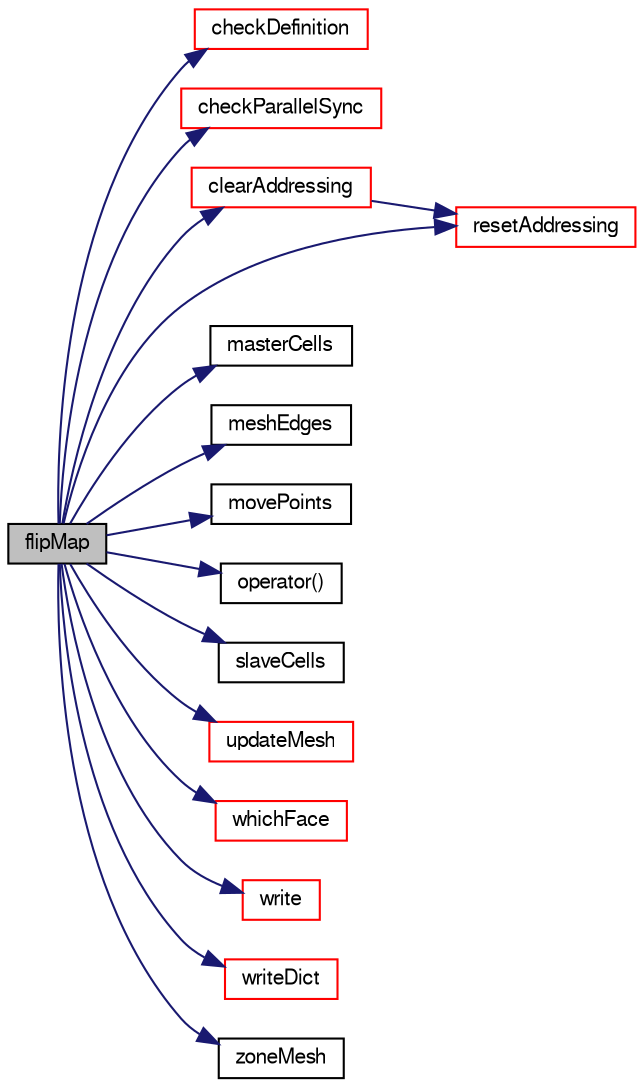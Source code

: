 digraph "flipMap"
{
  bgcolor="transparent";
  edge [fontname="FreeSans",fontsize="10",labelfontname="FreeSans",labelfontsize="10"];
  node [fontname="FreeSans",fontsize="10",shape=record];
  rankdir="LR";
  Node1198 [label="flipMap",height=0.2,width=0.4,color="black", fillcolor="grey75", style="filled", fontcolor="black"];
  Node1198 -> Node1199 [color="midnightblue",fontsize="10",style="solid",fontname="FreeSans"];
  Node1199 [label="checkDefinition",height=0.2,width=0.4,color="red",URL="$a27510.html#a039ec44911bfb8cd28ffd27a600e6fc5",tooltip="Check zone definition. Return true if in error. "];
  Node1198 -> Node1201 [color="midnightblue",fontsize="10",style="solid",fontname="FreeSans"];
  Node1201 [label="checkParallelSync",height=0.2,width=0.4,color="red",URL="$a27510.html#ae0d853449ed62624abe28bda852337c6",tooltip="Check whether all procs have faces synchronised. Return. "];
  Node1198 -> Node1593 [color="midnightblue",fontsize="10",style="solid",fontname="FreeSans"];
  Node1593 [label="clearAddressing",height=0.2,width=0.4,color="red",URL="$a27510.html#aac1ee7169044dccb262b78097d6ab1a8",tooltip="Clear addressing. "];
  Node1593 -> Node1595 [color="midnightblue",fontsize="10",style="solid",fontname="FreeSans"];
  Node1595 [label="resetAddressing",height=0.2,width=0.4,color="red",URL="$a27510.html#a6b41c4445ebfd1e25c16715d2dd69414",tooltip="Reset addressing and flip map (clearing demand-driven data) "];
  Node1198 -> Node1597 [color="midnightblue",fontsize="10",style="solid",fontname="FreeSans"];
  Node1597 [label="masterCells",height=0.2,width=0.4,color="black",URL="$a27510.html#a565411e43dce1309e7afc6994f8e1f9a",tooltip="Return labels of master cells (cells next to the master face. "];
  Node1198 -> Node1598 [color="midnightblue",fontsize="10",style="solid",fontname="FreeSans"];
  Node1598 [label="meshEdges",height=0.2,width=0.4,color="black",URL="$a27510.html#afdf4c59abcf53eb2d39c9378a77551c3",tooltip="Return global edge index for local edges. "];
  Node1198 -> Node1599 [color="midnightblue",fontsize="10",style="solid",fontname="FreeSans"];
  Node1599 [label="movePoints",height=0.2,width=0.4,color="black",URL="$a27510.html#ab62834098bae1d3887f578c700754f39",tooltip="Correct patch after moving points. "];
  Node1198 -> Node1600 [color="midnightblue",fontsize="10",style="solid",fontname="FreeSans"];
  Node1600 [label="operator()",height=0.2,width=0.4,color="black",URL="$a27510.html#a779932eb0116a02af200770f14229142",tooltip="Return reference to primitive patch. "];
  Node1198 -> Node1595 [color="midnightblue",fontsize="10",style="solid",fontname="FreeSans"];
  Node1198 -> Node1601 [color="midnightblue",fontsize="10",style="solid",fontname="FreeSans"];
  Node1601 [label="slaveCells",height=0.2,width=0.4,color="black",URL="$a27510.html#afd38cb46a959ddf67fa7617df72e1b05",tooltip="Return labels of slave cells. "];
  Node1198 -> Node1602 [color="midnightblue",fontsize="10",style="solid",fontname="FreeSans"];
  Node1602 [label="updateMesh",height=0.2,width=0.4,color="red",URL="$a27510.html#ad57565956fd4064299f4bd3c4eebb1d4",tooltip="Update for changes in topology. "];
  Node1198 -> Node1604 [color="midnightblue",fontsize="10",style="solid",fontname="FreeSans"];
  Node1604 [label="whichFace",height=0.2,width=0.4,color="red",URL="$a27510.html#a2a776b244e1eea320ab33cc0a21cf56a",tooltip="Helper function to re-direct to zone::localID(...) "];
  Node1198 -> Node1606 [color="midnightblue",fontsize="10",style="solid",fontname="FreeSans"];
  Node1606 [label="write",height=0.2,width=0.4,color="red",URL="$a27510.html#a293fdfec8bdfbd5c3913ab4c9f3454ff",tooltip="Write. "];
  Node1198 -> Node1607 [color="midnightblue",fontsize="10",style="solid",fontname="FreeSans"];
  Node1607 [label="writeDict",height=0.2,width=0.4,color="red",URL="$a27510.html#a99e013320e2bb0118f0c2857a9193f62",tooltip="Write dictionary. "];
  Node1198 -> Node1609 [color="midnightblue",fontsize="10",style="solid",fontname="FreeSans"];
  Node1609 [label="zoneMesh",height=0.2,width=0.4,color="black",URL="$a27510.html#a7de025cdcbb1f1a73ae026eb2d03fd87",tooltip="Return zoneMesh reference. "];
}
